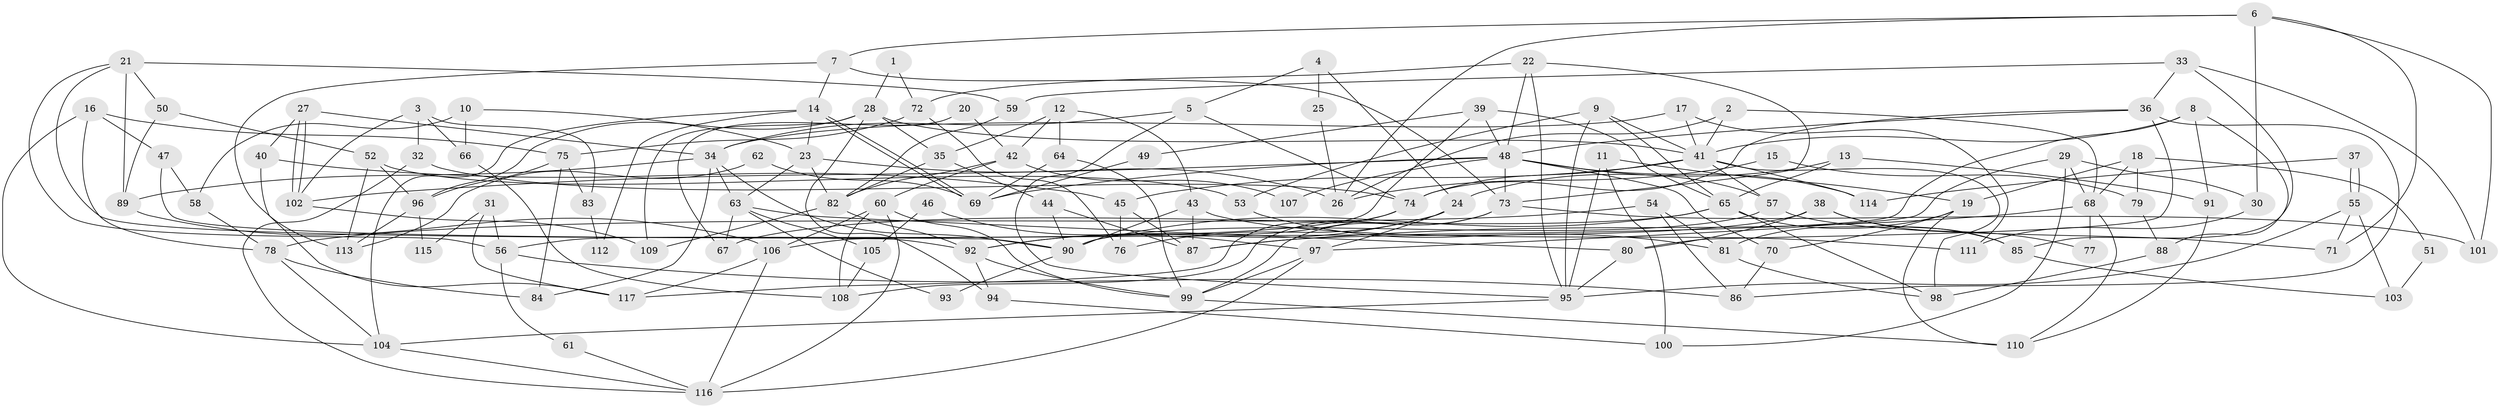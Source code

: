 // coarse degree distribution, {4: 0.24390243902439024, 5: 0.1951219512195122, 3: 0.21951219512195122, 2: 0.0975609756097561, 7: 0.07317073170731707, 10: 0.024390243902439025, 6: 0.08536585365853659, 12: 0.012195121951219513, 9: 0.024390243902439025, 8: 0.024390243902439025}
// Generated by graph-tools (version 1.1) at 2025/36/03/04/25 23:36:59]
// undirected, 117 vertices, 234 edges
graph export_dot {
  node [color=gray90,style=filled];
  1;
  2;
  3;
  4;
  5;
  6;
  7;
  8;
  9;
  10;
  11;
  12;
  13;
  14;
  15;
  16;
  17;
  18;
  19;
  20;
  21;
  22;
  23;
  24;
  25;
  26;
  27;
  28;
  29;
  30;
  31;
  32;
  33;
  34;
  35;
  36;
  37;
  38;
  39;
  40;
  41;
  42;
  43;
  44;
  45;
  46;
  47;
  48;
  49;
  50;
  51;
  52;
  53;
  54;
  55;
  56;
  57;
  58;
  59;
  60;
  61;
  62;
  63;
  64;
  65;
  66;
  67;
  68;
  69;
  70;
  71;
  72;
  73;
  74;
  75;
  76;
  77;
  78;
  79;
  80;
  81;
  82;
  83;
  84;
  85;
  86;
  87;
  88;
  89;
  90;
  91;
  92;
  93;
  94;
  95;
  96;
  97;
  98;
  99;
  100;
  101;
  102;
  103;
  104;
  105;
  106;
  107;
  108;
  109;
  110;
  111;
  112;
  113;
  114;
  115;
  116;
  117;
  1 -- 28;
  1 -- 72;
  2 -- 68;
  2 -- 41;
  2 -- 26;
  3 -- 66;
  3 -- 32;
  3 -- 83;
  3 -- 102;
  4 -- 24;
  4 -- 5;
  4 -- 25;
  5 -- 34;
  5 -- 95;
  5 -- 74;
  6 -- 71;
  6 -- 101;
  6 -- 7;
  6 -- 26;
  6 -- 30;
  7 -- 73;
  7 -- 14;
  7 -- 113;
  8 -- 106;
  8 -- 91;
  8 -- 41;
  8 -- 88;
  9 -- 65;
  9 -- 41;
  9 -- 53;
  9 -- 95;
  10 -- 58;
  10 -- 23;
  10 -- 66;
  11 -- 100;
  11 -- 95;
  11 -- 19;
  12 -- 43;
  12 -- 35;
  12 -- 42;
  12 -- 64;
  13 -- 24;
  13 -- 65;
  13 -- 91;
  14 -- 69;
  14 -- 69;
  14 -- 23;
  14 -- 104;
  14 -- 112;
  15 -- 26;
  15 -- 79;
  16 -- 75;
  16 -- 104;
  16 -- 47;
  16 -- 78;
  17 -- 41;
  17 -- 34;
  17 -- 111;
  18 -- 68;
  18 -- 19;
  18 -- 51;
  18 -- 79;
  19 -- 81;
  19 -- 70;
  19 -- 110;
  20 -- 67;
  20 -- 42;
  21 -- 89;
  21 -- 90;
  21 -- 50;
  21 -- 56;
  21 -- 59;
  22 -- 48;
  22 -- 95;
  22 -- 72;
  22 -- 73;
  23 -- 26;
  23 -- 63;
  23 -- 82;
  24 -- 92;
  24 -- 97;
  24 -- 76;
  25 -- 26;
  27 -- 34;
  27 -- 102;
  27 -- 102;
  27 -- 40;
  28 -- 109;
  28 -- 41;
  28 -- 35;
  28 -- 94;
  28 -- 96;
  29 -- 68;
  29 -- 97;
  29 -- 30;
  29 -- 100;
  30 -- 111;
  31 -- 117;
  31 -- 56;
  31 -- 115;
  32 -- 74;
  32 -- 116;
  33 -- 85;
  33 -- 59;
  33 -- 36;
  33 -- 101;
  34 -- 63;
  34 -- 84;
  34 -- 89;
  34 -- 90;
  35 -- 44;
  35 -- 82;
  36 -- 74;
  36 -- 48;
  36 -- 80;
  36 -- 86;
  37 -- 55;
  37 -- 55;
  37 -- 114;
  38 -- 80;
  38 -- 87;
  38 -- 77;
  38 -- 85;
  39 -- 56;
  39 -- 48;
  39 -- 49;
  39 -- 65;
  40 -- 117;
  40 -- 45;
  41 -- 74;
  41 -- 45;
  41 -- 57;
  41 -- 98;
  41 -- 114;
  42 -- 82;
  42 -- 60;
  42 -- 107;
  43 -- 111;
  43 -- 90;
  43 -- 87;
  44 -- 87;
  44 -- 90;
  45 -- 76;
  45 -- 87;
  46 -- 97;
  46 -- 105;
  47 -- 92;
  47 -- 58;
  48 -- 102;
  48 -- 57;
  48 -- 69;
  48 -- 70;
  48 -- 73;
  48 -- 107;
  48 -- 114;
  49 -- 69;
  50 -- 52;
  50 -- 89;
  51 -- 103;
  52 -- 53;
  52 -- 96;
  52 -- 113;
  53 -- 81;
  54 -- 78;
  54 -- 86;
  54 -- 81;
  55 -- 95;
  55 -- 71;
  55 -- 103;
  56 -- 86;
  56 -- 61;
  57 -- 71;
  57 -- 90;
  58 -- 78;
  59 -- 82;
  60 -- 99;
  60 -- 106;
  60 -- 108;
  60 -- 116;
  61 -- 116;
  62 -- 113;
  62 -- 69;
  63 -- 80;
  63 -- 67;
  63 -- 93;
  63 -- 105;
  64 -- 69;
  64 -- 99;
  65 -- 90;
  65 -- 67;
  65 -- 85;
  65 -- 98;
  66 -- 108;
  68 -- 87;
  68 -- 110;
  68 -- 77;
  70 -- 86;
  72 -- 76;
  72 -- 75;
  73 -- 99;
  73 -- 101;
  73 -- 108;
  74 -- 92;
  74 -- 117;
  75 -- 96;
  75 -- 83;
  75 -- 84;
  78 -- 104;
  78 -- 84;
  79 -- 88;
  80 -- 95;
  81 -- 98;
  82 -- 92;
  82 -- 109;
  83 -- 112;
  85 -- 103;
  88 -- 98;
  89 -- 106;
  90 -- 93;
  91 -- 110;
  92 -- 99;
  92 -- 94;
  94 -- 100;
  95 -- 104;
  96 -- 113;
  96 -- 115;
  97 -- 116;
  97 -- 99;
  99 -- 110;
  102 -- 109;
  104 -- 116;
  105 -- 108;
  106 -- 116;
  106 -- 117;
}
